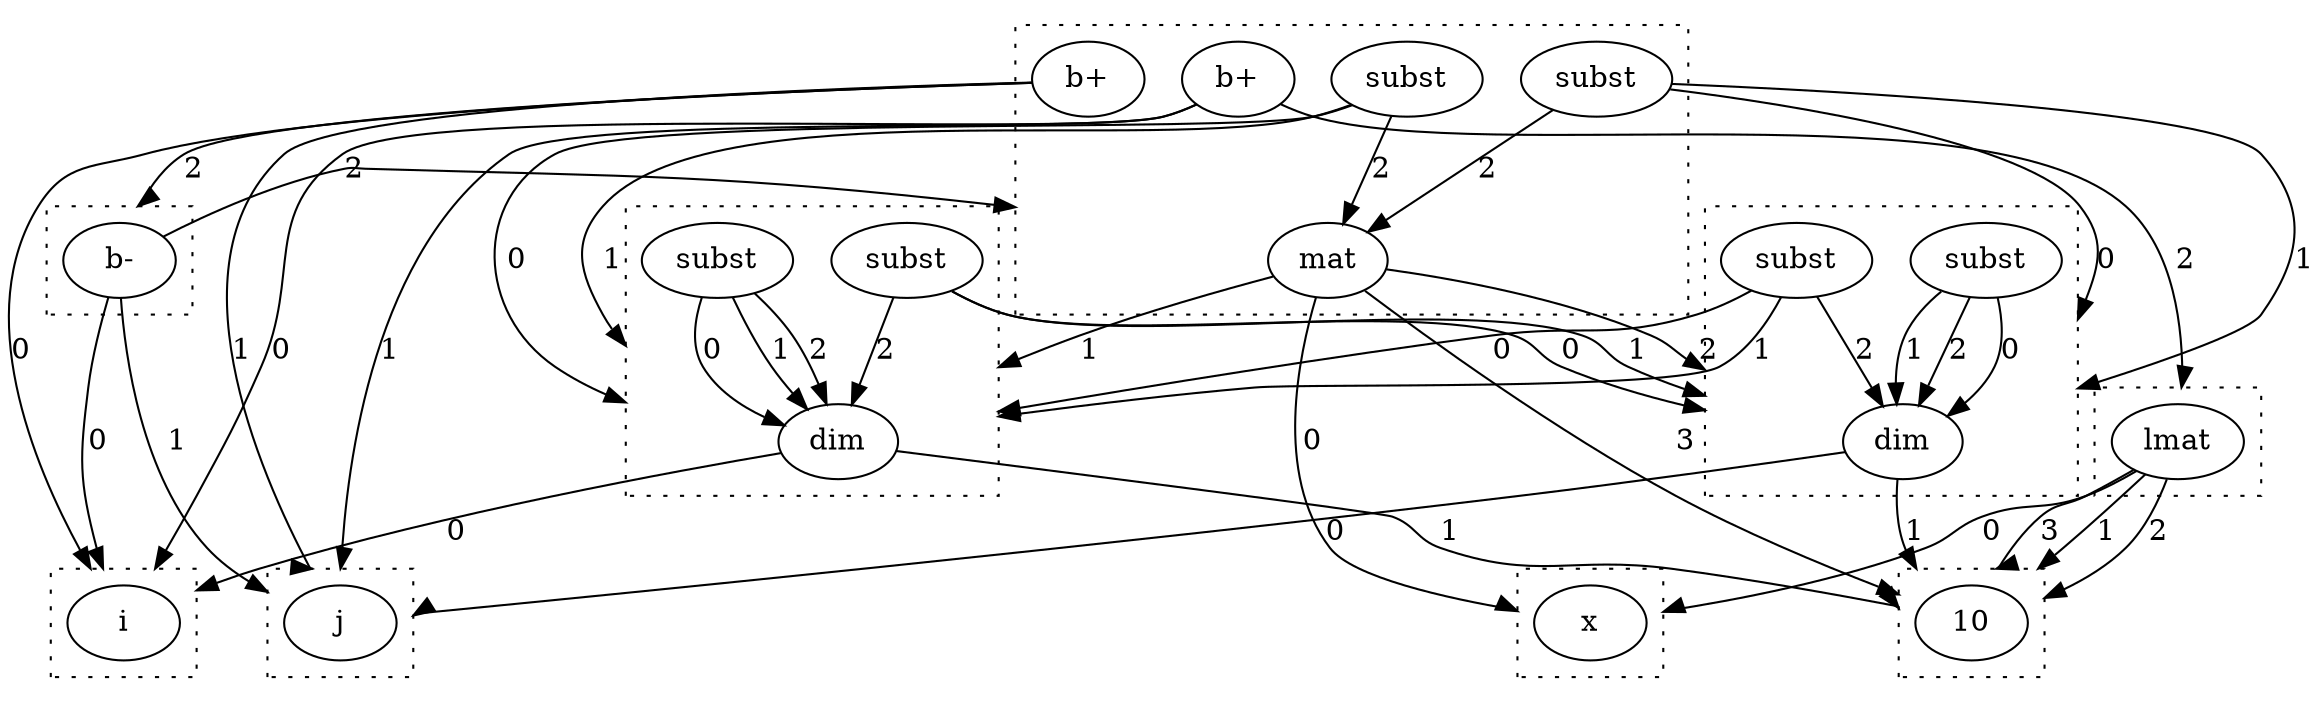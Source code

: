 digraph {
  compound=true
  subgraph cluster_0 {
    style=dotted
    0.0[label = "i"]
  }
  subgraph cluster_1 {
    style=dotted
    1.0[label = "j"]
  }
  subgraph cluster_2 {
    style=dotted
    2.0[label = "x"]
  }
  subgraph cluster_3 {
    style=dotted
    3.0[label = "10"]
  }
  subgraph cluster_4 {
    style=dotted
    4.0[label = "lmat"]
  }
  subgraph cluster_6 {
    style=dotted
    6.0[label = "b-"]
  }
  subgraph cluster_10 {
    style=dotted
    10.0[label = "mat"]
    10.1[label = "b+"]
    10.2[label = "subst"]
    10.3[label = "subst"]
    10.4[label = "b+"]
  }
  subgraph cluster_13 {
    style=dotted
    13.0[label = "dim"]
    13.1[label = "subst"]
    13.2[label = "subst"]
  }
  subgraph cluster_14 {
    style=dotted
    14.0[label = "dim"]
    14.1[label = "subst"]
    14.2[label = "subst"]
  }
  4.0 -> 2.0 [lhead = cluster_2, label = 0]
  4.0 -> 3.0 [lhead = cluster_3, label = 1]
  4.0 -> 3.0 [lhead = cluster_3, label = 2]
  4.0 -> 3.0 [lhead = cluster_3, label = 3]
  6.0 -> 0.0 [lhead = cluster_0, label = 0]
  6.0 -> 1.0 [lhead = cluster_1, label = 1]
  6.0 -> 10.0 [lhead = cluster_10, label = 2]
  10.0 -> 2.0 [lhead = cluster_2, label = 0]
  10.0 -> 13.0 [lhead = cluster_13, label = 1]
  10.0 -> 14.0 [lhead = cluster_14, label = 2]
  10.0 -> 3.0 [lhead = cluster_3, label = 3]
  10.1 -> 0.0 [lhead = cluster_0, label = 0]
  10.1 -> 1.0 [lhead = cluster_1, label = 1]
  10.1 -> 4.0 [lhead = cluster_4, label = 2]
  10.2 -> 13.0 [lhead = cluster_13, label = 0]
  10.2 -> 13.0 [lhead = cluster_13, label = 1]
  10.2 -> 10.0 [lhead = cluster_10, label = 2]
  10.3 -> 14.0 [lhead = cluster_14, label = 0]
  10.3 -> 14.0 [lhead = cluster_14, label = 1]
  10.3 -> 10.0 [lhead = cluster_10, label = 2]
  10.4 -> 0.0 [lhead = cluster_0, label = 0]
  10.4 -> 1.0 [lhead = cluster_1, label = 1]
  10.4 -> 6.0 [lhead = cluster_6, label = 2]
  13.0 -> 0.0 [lhead = cluster_0, label = 0]
  13.0 -> 3.0 [lhead = cluster_3, label = 1]
  13.1 -> 13.0 [lhead = cluster_13, label = 0]
  13.1 -> 13.0 [lhead = cluster_13, label = 1]
  13.1 -> 13.0 [lhead = cluster_13, label = 2]
  13.2 -> 14.0 [lhead = cluster_14, label = 0]
  13.2 -> 14.0 [lhead = cluster_14, label = 1]
  13.2 -> 13.0 [lhead = cluster_13, label = 2]
  14.0 -> 1.0 [lhead = cluster_1, label = 0]
  14.0 -> 3.0 [lhead = cluster_3, label = 1]
  14.1 -> 13.0 [lhead = cluster_13, label = 0]
  14.1 -> 13.0 [lhead = cluster_13, label = 1]
  14.1 -> 14.0 [lhead = cluster_14, label = 2]
  14.2 -> 14.0 [lhead = cluster_14, label = 0]
  14.2 -> 14.0 [lhead = cluster_14, label = 1]
  14.2 -> 14.0 [lhead = cluster_14, label = 2]
}